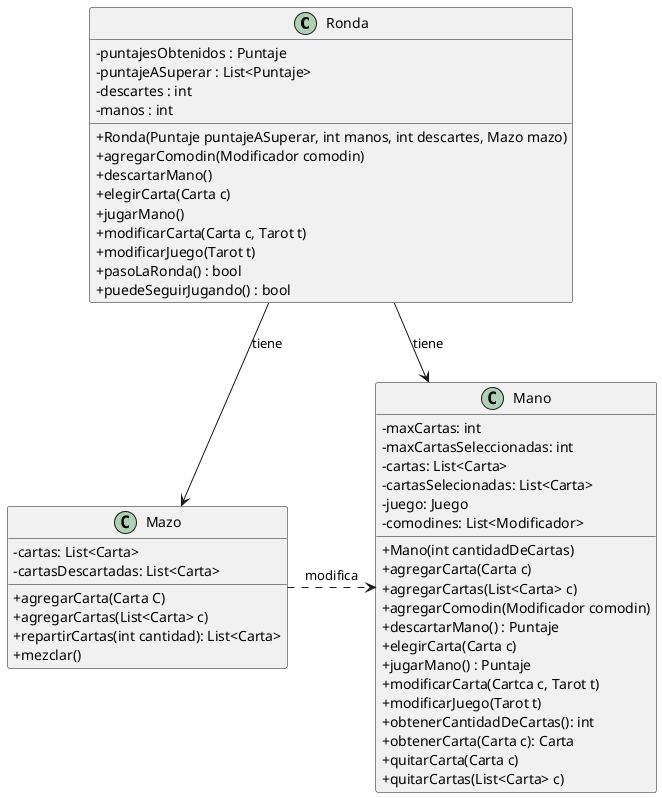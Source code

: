 @startuml RondaManoYMazo
skinparam classAttributeIconSize 0

class Ronda{
-puntajesObtenidos : Puntaje
-puntajeASuperar : List<Puntaje>
-descartes : int
- manos : int
+Ronda(Puntaje puntajeASuperar, int manos, int descartes, Mazo mazo)
+agregarComodin(Modificador comodin)
+descartarMano()
+elegirCarta(Carta c)
+jugarMano()
+modificarCarta(Carta c, Tarot t)
+modificarJuego(Tarot t)
+pasoLaRonda() : bool
+puedeSeguirJugando() : bool
}

class Mazo {
-cartas: List<Carta>
-cartasDescartadas: List<Carta>
+agregarCarta(Carta C)
+agregarCartas(List<Carta> c)
+repartirCartas(int cantidad): List<Carta>
+mezclar()
}

class Mano {
-maxCartas: int
-maxCartasSeleccionadas: int
-cartas: List<Carta>
-cartasSelecionadas: List<Carta>
-juego: Juego
-comodines: List<Modificador>
+Mano(int cantidadDeCartas)
+agregarCarta(Carta c)
+agregarCartas(List<Carta> c)
+agregarComodin(Modificador comodin)
+descartarMano() : Puntaje
+elegirCarta(Carta c)
+jugarMano() : Puntaje
+modificarCarta(Cartca c, Tarot t)
+modificarJuego(Tarot t)
+obtenerCantidadDeCartas(): int
+obtenerCarta(Carta c): Carta
+quitarCarta(Carta c)
+quitarCartas(List<Carta> c)
}

Ronda --> Mano : tiene
Ronda --> Mazo : tiene
Mazo .right.> Mano : modifica
@enduml